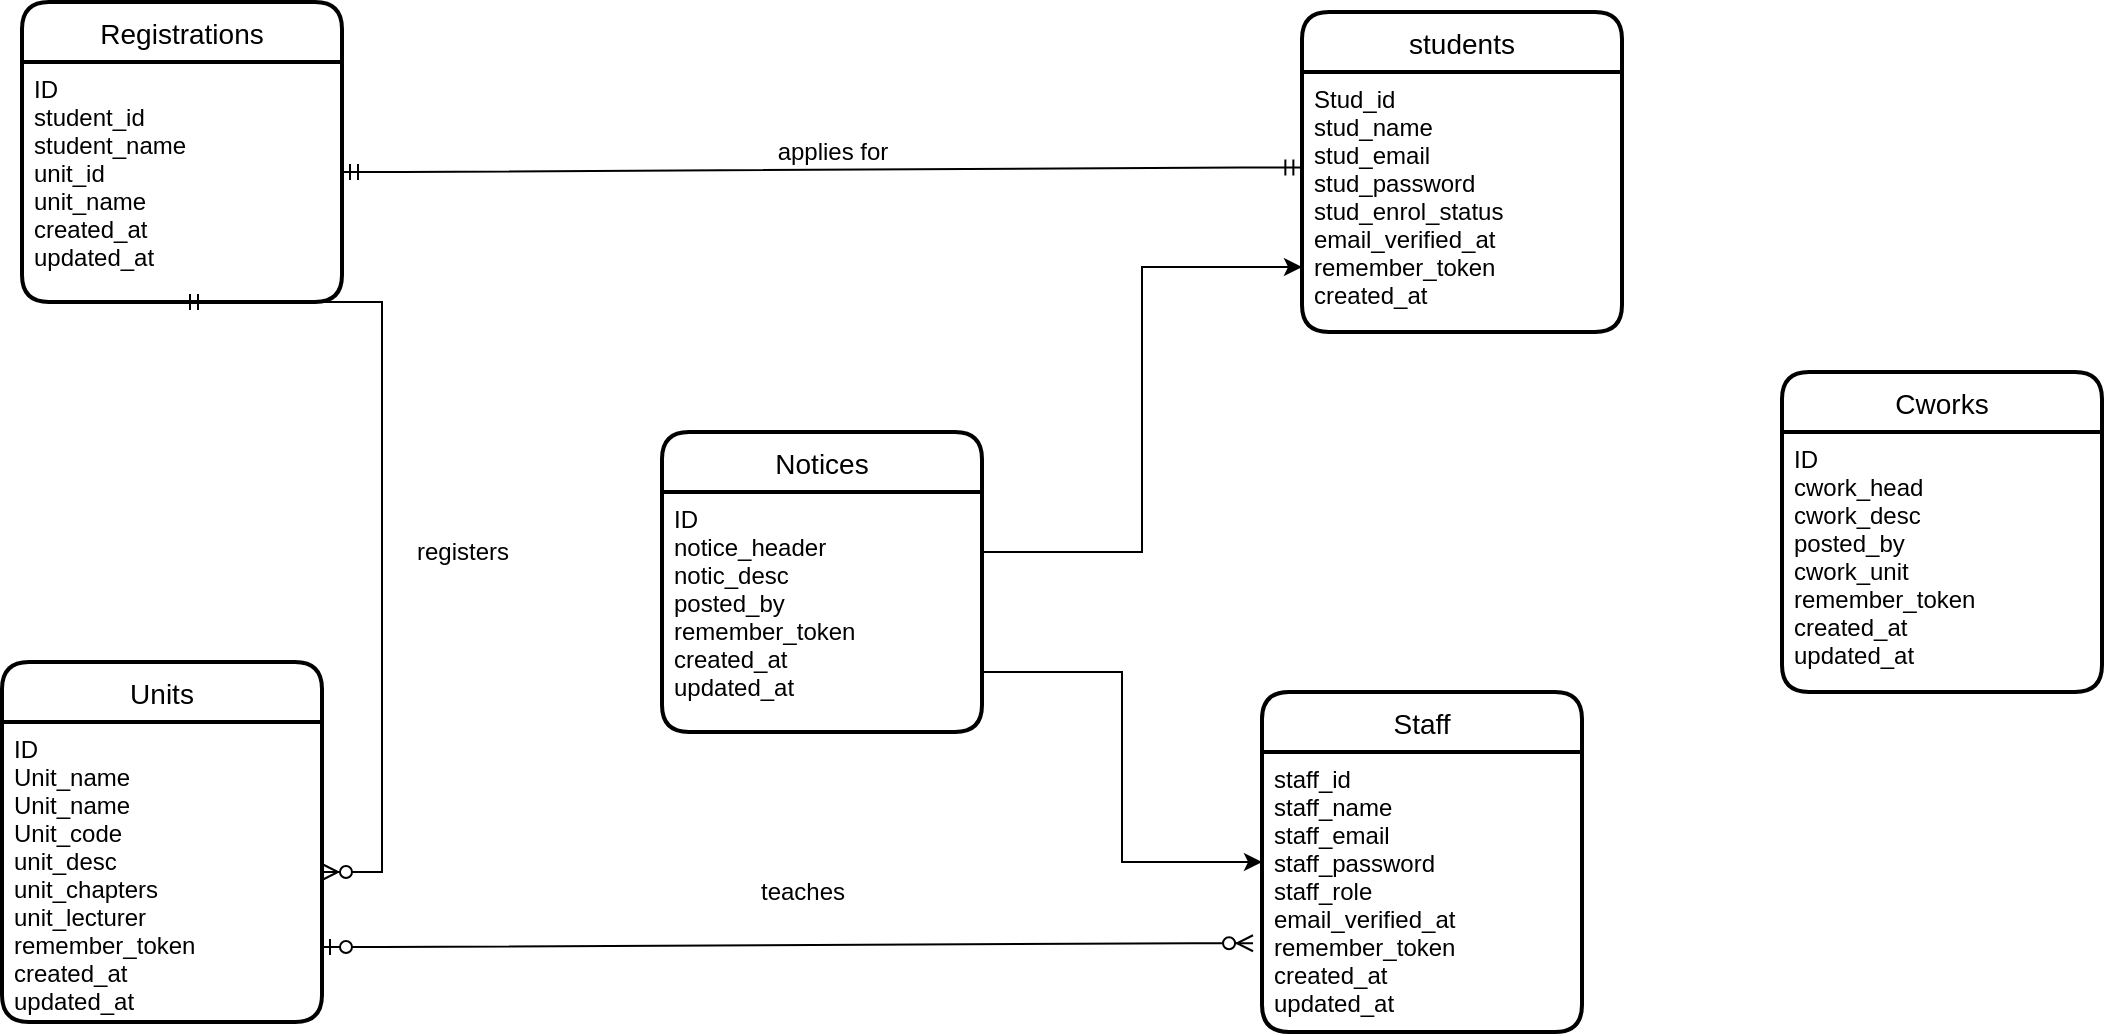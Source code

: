 <mxfile version="18.0.3" type="device"><diagram id="KsNdC9CfzyNi7gOQKwXJ" name="Page-1"><mxGraphModel dx="1854" dy="741" grid="1" gridSize="10" guides="1" tooltips="1" connect="1" arrows="1" fold="1" page="1" pageScale="1" pageWidth="827" pageHeight="1169" math="0" shadow="0"><root><mxCell id="0"/><mxCell id="1" parent="0"/><mxCell id="O359rG_MIkxEHcXtFcg--5" value="Cworks" style="swimlane;childLayout=stackLayout;horizontal=1;startSize=30;horizontalStack=0;rounded=1;fontSize=14;fontStyle=0;strokeWidth=2;resizeParent=0;resizeLast=1;shadow=0;dashed=0;align=center;" vertex="1" parent="1"><mxGeometry x="1010" y="440" width="160" height="160" as="geometry"/></mxCell><mxCell id="O359rG_MIkxEHcXtFcg--7" value="ID&#10;cwork_head&#10;cwork_desc&#10;posted_by&#10;cwork_unit&#10;remember_token&#10;created_at&#10;updated_at" style="align=left;strokeColor=none;fillColor=none;spacingLeft=4;fontSize=12;verticalAlign=top;resizable=0;rotatable=0;part=1;" vertex="1" parent="O359rG_MIkxEHcXtFcg--5"><mxGeometry y="30" width="160" height="130" as="geometry"/></mxCell><mxCell id="O359rG_MIkxEHcXtFcg--14" value="Notices" style="swimlane;childLayout=stackLayout;horizontal=1;startSize=30;horizontalStack=0;rounded=1;fontSize=14;fontStyle=0;strokeWidth=2;resizeParent=0;resizeLast=1;shadow=0;dashed=0;align=center;" vertex="1" parent="1"><mxGeometry x="450" y="470" width="160" height="150" as="geometry"/></mxCell><mxCell id="O359rG_MIkxEHcXtFcg--15" value="ID&#10;notice_header&#10;notic_desc&#10;posted_by&#10;remember_token&#10;created_at&#10;updated_at" style="align=left;strokeColor=none;fillColor=none;spacingLeft=4;fontSize=12;verticalAlign=top;resizable=0;rotatable=0;part=1;" vertex="1" parent="O359rG_MIkxEHcXtFcg--14"><mxGeometry y="30" width="160" height="120" as="geometry"/></mxCell><mxCell id="O359rG_MIkxEHcXtFcg--16" value="Registrations" style="swimlane;childLayout=stackLayout;horizontal=1;startSize=30;horizontalStack=0;rounded=1;fontSize=14;fontStyle=0;strokeWidth=2;resizeParent=0;resizeLast=1;shadow=0;dashed=0;align=center;" vertex="1" parent="1"><mxGeometry x="130" y="255" width="160" height="150" as="geometry"/></mxCell><mxCell id="O359rG_MIkxEHcXtFcg--17" value="ID&#10;student_id&#10;student_name&#10;unit_id&#10;unit_name&#10;created_at&#10;updated_at" style="align=left;strokeColor=none;fillColor=none;spacingLeft=4;fontSize=12;verticalAlign=top;resizable=0;rotatable=0;part=1;" vertex="1" parent="O359rG_MIkxEHcXtFcg--16"><mxGeometry y="30" width="160" height="120" as="geometry"/></mxCell><mxCell id="O359rG_MIkxEHcXtFcg--18" value="Staff" style="swimlane;childLayout=stackLayout;horizontal=1;startSize=30;horizontalStack=0;rounded=1;fontSize=14;fontStyle=0;strokeWidth=2;resizeParent=0;resizeLast=1;shadow=0;dashed=0;align=center;" vertex="1" parent="1"><mxGeometry x="750" y="600" width="160" height="170" as="geometry"/></mxCell><mxCell id="O359rG_MIkxEHcXtFcg--19" value="staff_id&#10;staff_name&#10;staff_email&#10;staff_password&#10;staff_role&#10;email_verified_at&#10;remember_token&#10;created_at&#10;updated_at" style="align=left;strokeColor=none;fillColor=none;spacingLeft=4;fontSize=12;verticalAlign=top;resizable=0;rotatable=0;part=1;" vertex="1" parent="O359rG_MIkxEHcXtFcg--18"><mxGeometry y="30" width="160" height="140" as="geometry"/></mxCell><mxCell id="O359rG_MIkxEHcXtFcg--20" value="students" style="swimlane;childLayout=stackLayout;horizontal=1;startSize=30;horizontalStack=0;rounded=1;fontSize=14;fontStyle=0;strokeWidth=2;resizeParent=0;resizeLast=1;shadow=0;dashed=0;align=center;" vertex="1" parent="1"><mxGeometry x="770" y="260" width="160" height="160" as="geometry"/></mxCell><mxCell id="O359rG_MIkxEHcXtFcg--21" value="Stud_id&#10;stud_name&#10;stud_email&#10;stud_password&#10;stud_enrol_status&#10;email_verified_at&#10;remember_token&#10;created_at" style="align=left;strokeColor=none;fillColor=none;spacingLeft=4;fontSize=12;verticalAlign=top;resizable=0;rotatable=0;part=1;" vertex="1" parent="O359rG_MIkxEHcXtFcg--20"><mxGeometry y="30" width="160" height="130" as="geometry"/></mxCell><mxCell id="O359rG_MIkxEHcXtFcg--22" value="Units" style="swimlane;childLayout=stackLayout;horizontal=1;startSize=30;horizontalStack=0;rounded=1;fontSize=14;fontStyle=0;strokeWidth=2;resizeParent=0;resizeLast=1;shadow=0;dashed=0;align=center;" vertex="1" parent="1"><mxGeometry x="120" y="585" width="160" height="180" as="geometry"/></mxCell><mxCell id="O359rG_MIkxEHcXtFcg--23" value="ID&#10;Unit_name&#10;Unit_name&#10;Unit_code&#10;unit_desc&#10;unit_chapters&#10;unit_lecturer&#10;remember_token&#10;created_at&#10;updated_at" style="align=left;strokeColor=none;fillColor=none;spacingLeft=4;fontSize=12;verticalAlign=top;resizable=0;rotatable=0;part=1;" vertex="1" parent="O359rG_MIkxEHcXtFcg--22"><mxGeometry y="30" width="160" height="150" as="geometry"/></mxCell><mxCell id="O359rG_MIkxEHcXtFcg--25" value="applies for" style="text;html=1;align=center;verticalAlign=middle;resizable=0;points=[];autosize=1;strokeColor=none;fillColor=none;" vertex="1" parent="1"><mxGeometry x="500" y="320" width="70" height="20" as="geometry"/></mxCell><mxCell id="O359rG_MIkxEHcXtFcg--28" value="registers" style="text;html=1;align=center;verticalAlign=middle;resizable=0;points=[];autosize=1;strokeColor=none;fillColor=none;" vertex="1" parent="1"><mxGeometry x="320" y="520" width="60" height="20" as="geometry"/></mxCell><mxCell id="O359rG_MIkxEHcXtFcg--30" value="teaches" style="text;html=1;align=center;verticalAlign=middle;resizable=0;points=[];autosize=1;strokeColor=none;fillColor=none;" vertex="1" parent="1"><mxGeometry x="490" y="690" width="60" height="20" as="geometry"/></mxCell><mxCell id="O359rG_MIkxEHcXtFcg--32" value="" style="edgeStyle=entityRelationEdgeStyle;fontSize=12;html=1;endArrow=ERmandOne;startArrow=ERmandOne;rounded=0;entryX=-0.002;entryY=0.367;entryDx=0;entryDy=0;entryPerimeter=0;" edge="1" parent="1" target="O359rG_MIkxEHcXtFcg--21"><mxGeometry width="100" height="100" relative="1" as="geometry"><mxPoint x="290" y="340" as="sourcePoint"/><mxPoint x="390" y="240" as="targetPoint"/></mxGeometry></mxCell><mxCell id="O359rG_MIkxEHcXtFcg--33" value="" style="edgeStyle=entityRelationEdgeStyle;fontSize=12;html=1;endArrow=ERzeroToMany;startArrow=ERmandOne;rounded=0;exitX=0.5;exitY=1;exitDx=0;exitDy=0;" edge="1" parent="1" source="O359rG_MIkxEHcXtFcg--17" target="O359rG_MIkxEHcXtFcg--23"><mxGeometry width="100" height="100" relative="1" as="geometry"><mxPoint x="160" y="630" as="sourcePoint"/><mxPoint x="260" y="530" as="targetPoint"/></mxGeometry></mxCell><mxCell id="O359rG_MIkxEHcXtFcg--35" value="" style="edgeStyle=entityRelationEdgeStyle;fontSize=12;html=1;endArrow=ERzeroToMany;startArrow=ERzeroToOne;rounded=0;entryX=-0.028;entryY=0.683;entryDx=0;entryDy=0;entryPerimeter=0;exitX=1;exitY=0.75;exitDx=0;exitDy=0;" edge="1" parent="1" source="O359rG_MIkxEHcXtFcg--23" target="O359rG_MIkxEHcXtFcg--19"><mxGeometry width="100" height="100" relative="1" as="geometry"><mxPoint x="290" y="705" as="sourcePoint"/><mxPoint x="390" y="605" as="targetPoint"/></mxGeometry></mxCell><mxCell id="O359rG_MIkxEHcXtFcg--37" style="edgeStyle=orthogonalEdgeStyle;rounded=0;orthogonalLoop=1;jettySize=auto;html=1;exitX=1;exitY=0.75;exitDx=0;exitDy=0;entryX=0;entryY=0.5;entryDx=0;entryDy=0;" edge="1" parent="1" source="O359rG_MIkxEHcXtFcg--15" target="O359rG_MIkxEHcXtFcg--18"><mxGeometry relative="1" as="geometry"/></mxCell><mxCell id="O359rG_MIkxEHcXtFcg--38" style="edgeStyle=orthogonalEdgeStyle;rounded=0;orthogonalLoop=1;jettySize=auto;html=1;exitX=1;exitY=0.25;exitDx=0;exitDy=0;entryX=0;entryY=0.75;entryDx=0;entryDy=0;" edge="1" parent="1" source="O359rG_MIkxEHcXtFcg--15" target="O359rG_MIkxEHcXtFcg--21"><mxGeometry relative="1" as="geometry"/></mxCell></root></mxGraphModel></diagram></mxfile>